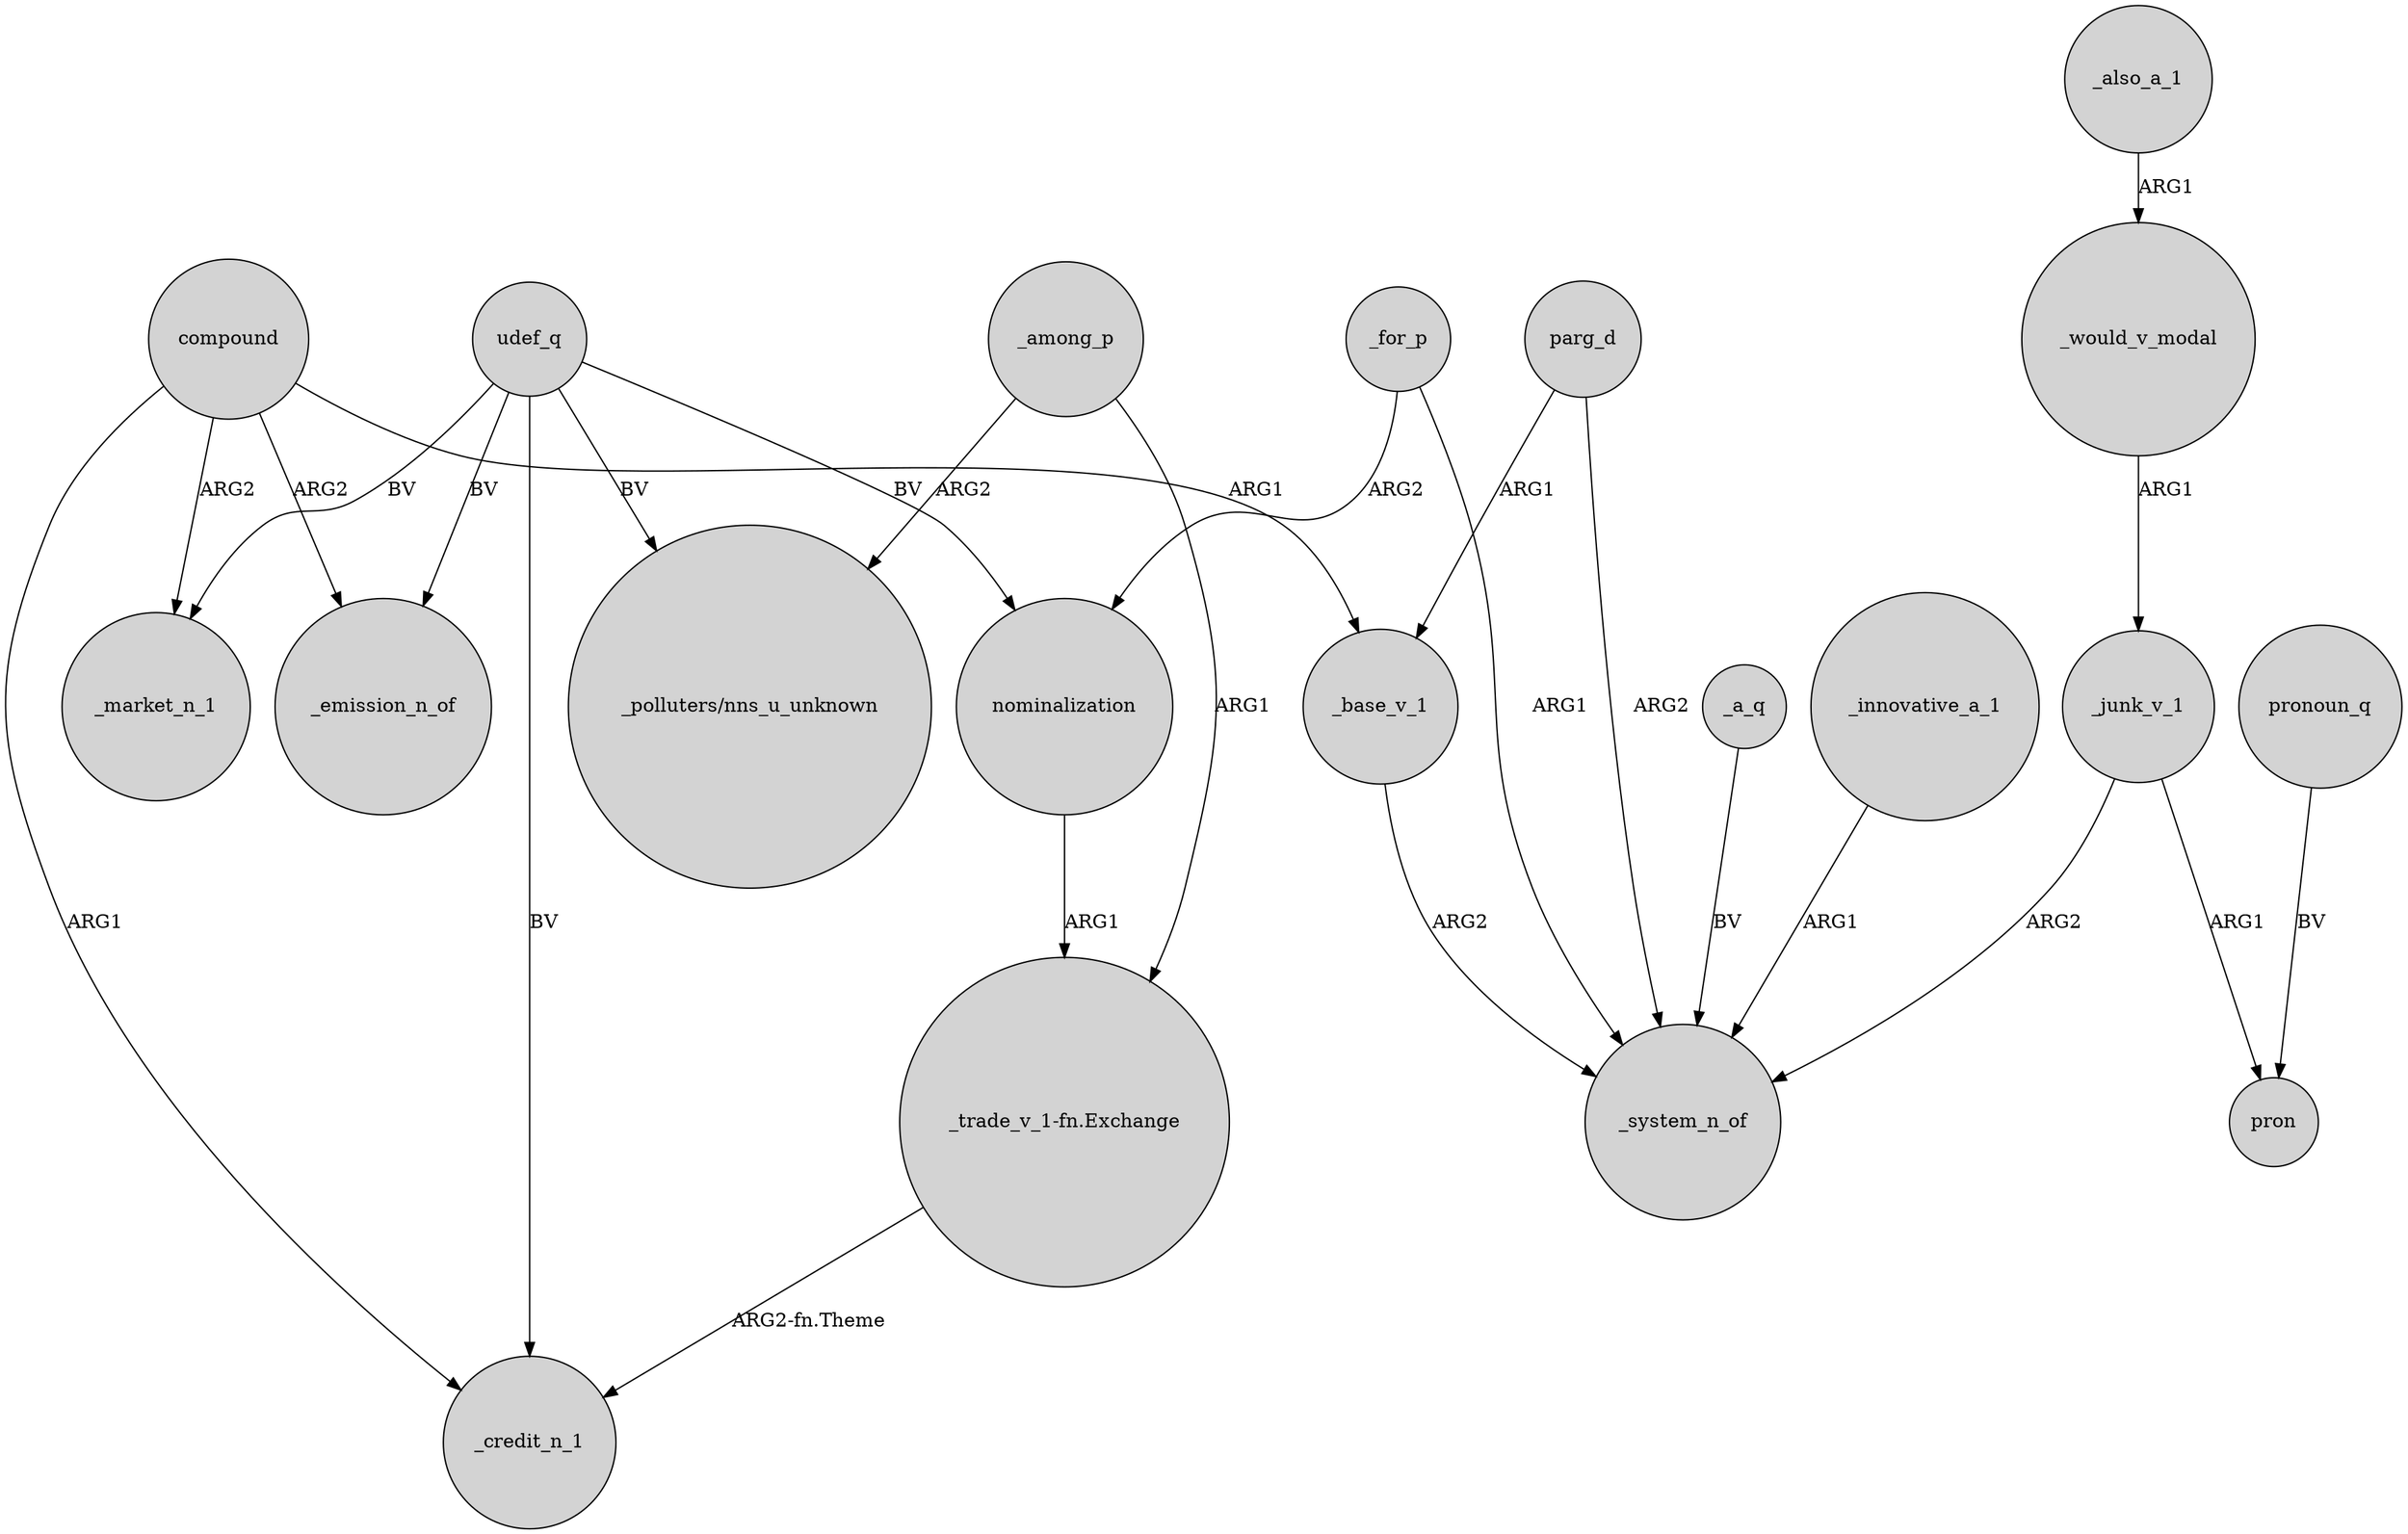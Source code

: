 digraph {
	node [shape=circle style=filled]
	compound -> _market_n_1 [label=ARG2]
	_among_p -> "_trade_v_1-fn.Exchange" [label=ARG1]
	udef_q -> _credit_n_1 [label=BV]
	compound -> _emission_n_of [label=ARG2]
	_for_p -> nominalization [label=ARG2]
	"_trade_v_1-fn.Exchange" -> _credit_n_1 [label="ARG2-fn.Theme"]
	udef_q -> _market_n_1 [label=BV]
	_junk_v_1 -> pron [label=ARG1]
	_for_p -> _system_n_of [label=ARG1]
	parg_d -> _system_n_of [label=ARG2]
	pronoun_q -> pron [label=BV]
	_among_p -> "_polluters/nns_u_unknown" [label=ARG2]
	_also_a_1 -> _would_v_modal [label=ARG1]
	compound -> _base_v_1 [label=ARG1]
	compound -> _credit_n_1 [label=ARG1]
	_would_v_modal -> _junk_v_1 [label=ARG1]
	udef_q -> nominalization [label=BV]
	_a_q -> _system_n_of [label=BV]
	_innovative_a_1 -> _system_n_of [label=ARG1]
	parg_d -> _base_v_1 [label=ARG1]
	nominalization -> "_trade_v_1-fn.Exchange" [label=ARG1]
	_junk_v_1 -> _system_n_of [label=ARG2]
	udef_q -> "_polluters/nns_u_unknown" [label=BV]
	_base_v_1 -> _system_n_of [label=ARG2]
	udef_q -> _emission_n_of [label=BV]
}
